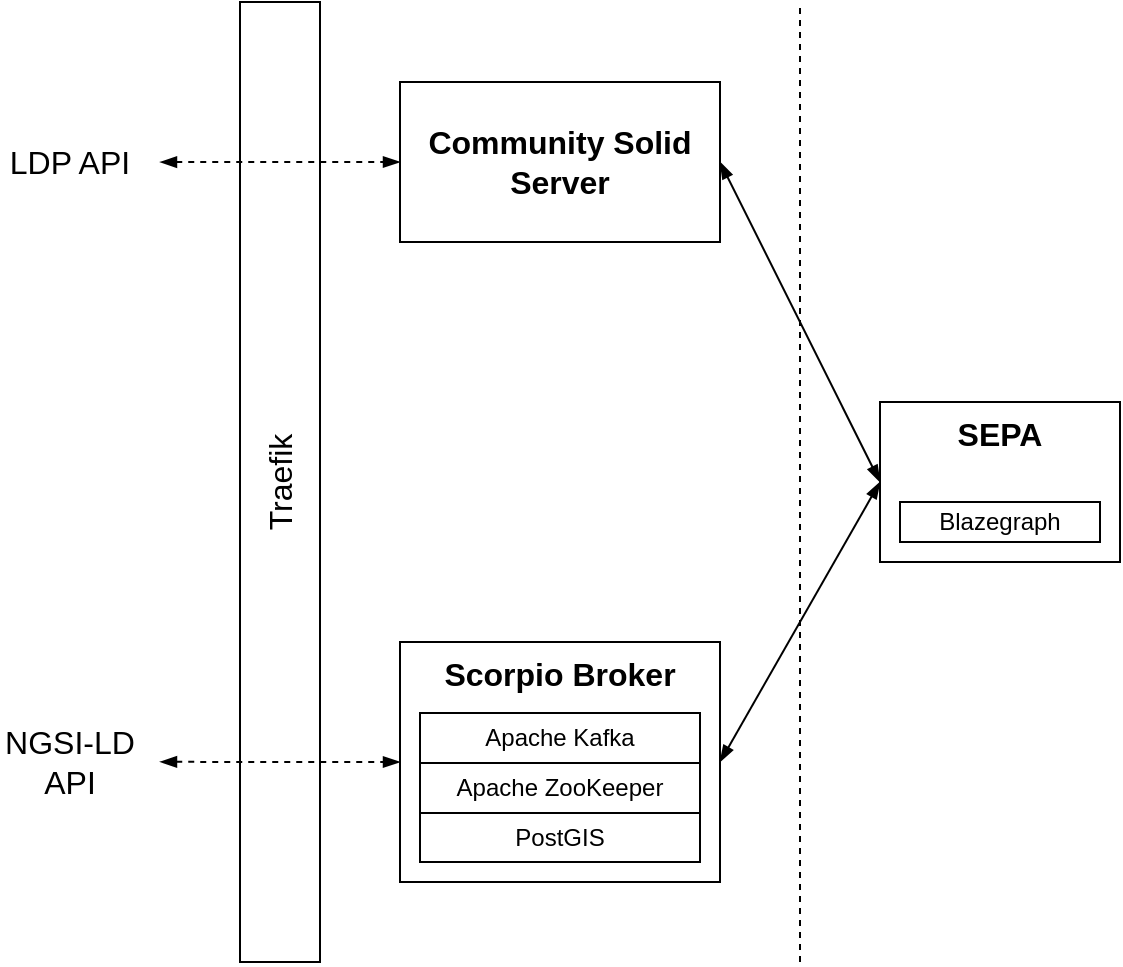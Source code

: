 <mxfile version="14.9.1" type="device"><diagram id="jAooLNjhnVUWp7m_9pAo" name="Page-1"><mxGraphModel dx="92" dy="63" grid="1" gridSize="10" guides="1" tooltips="1" connect="1" arrows="1" fold="1" page="1" pageScale="1" pageWidth="850" pageHeight="1100" math="0" shadow="0"><root><mxCell id="0"/><mxCell id="1" parent="0"/><mxCell id="ChHZRpt-mxXsAyrV_uI0-4" value="SEPA" style="rounded=0;whiteSpace=wrap;html=1;fontSize=16;fontStyle=1;verticalAlign=top;" parent="1" vertex="1"><mxGeometry x="440" y="240" width="120" height="80" as="geometry"/></mxCell><mxCell id="ChHZRpt-mxXsAyrV_uI0-9" style="edgeStyle=none;rounded=0;orthogonalLoop=1;jettySize=auto;html=1;entryX=0;entryY=0.5;entryDx=0;entryDy=0;endArrow=blockThin;endFill=1;startArrow=blockThin;startFill=1;exitX=1;exitY=0.5;exitDx=0;exitDy=0;" parent="1" source="ChHZRpt-mxXsAyrV_uI0-5" target="ChHZRpt-mxXsAyrV_uI0-4" edge="1"><mxGeometry relative="1" as="geometry"/></mxCell><mxCell id="ChHZRpt-mxXsAyrV_uI0-5" value="Community Solid Server" style="rounded=0;whiteSpace=wrap;html=1;fontSize=16;fontStyle=1" parent="1" vertex="1"><mxGeometry x="200" y="80" width="160" height="80" as="geometry"/></mxCell><mxCell id="ChHZRpt-mxXsAyrV_uI0-11" style="edgeStyle=none;rounded=0;orthogonalLoop=1;jettySize=auto;html=1;entryX=0;entryY=0.5;entryDx=0;entryDy=0;startArrow=blockThin;startFill=1;endArrow=blockThin;endFill=1;exitX=1;exitY=0.5;exitDx=0;exitDy=0;" parent="1" source="ChHZRpt-mxXsAyrV_uI0-6" target="ChHZRpt-mxXsAyrV_uI0-4" edge="1"><mxGeometry relative="1" as="geometry"/></mxCell><mxCell id="ChHZRpt-mxXsAyrV_uI0-6" value="Scorpio Broker" style="rounded=0;whiteSpace=wrap;html=1;fontSize=16;verticalAlign=top;fontStyle=1" parent="1" vertex="1"><mxGeometry x="200" y="360" width="160" height="120" as="geometry"/></mxCell><mxCell id="ChHZRpt-mxXsAyrV_uI0-7" value="" style="endArrow=none;html=1;dashed=1;" parent="1" edge="1"><mxGeometry width="50" height="50" relative="1" as="geometry"><mxPoint x="400" y="520" as="sourcePoint"/><mxPoint x="400" y="40" as="targetPoint"/></mxGeometry></mxCell><mxCell id="ChHZRpt-mxXsAyrV_uI0-16" value="LDP API" style="text;html=1;strokeColor=none;fillColor=none;align=center;verticalAlign=middle;whiteSpace=wrap;rounded=0;fontSize=16;" parent="1" vertex="1"><mxGeometry y="100" width="70" height="40" as="geometry"/></mxCell><mxCell id="ChHZRpt-mxXsAyrV_uI0-17" value="NGSI-LD&lt;br&gt;API" style="text;html=1;strokeColor=none;fillColor=none;align=center;verticalAlign=middle;whiteSpace=wrap;rounded=0;fontSize=16;" parent="1" vertex="1"><mxGeometry y="400" width="70" height="40" as="geometry"/></mxCell><mxCell id="ChHZRpt-mxXsAyrV_uI0-20" value="Traefik" style="rounded=0;whiteSpace=wrap;html=1;horizontal=0;fontSize=16;" parent="1" vertex="1"><mxGeometry x="120" y="40" width="40" height="480" as="geometry"/></mxCell><mxCell id="ChHZRpt-mxXsAyrV_uI0-24" style="edgeStyle=none;rounded=0;orthogonalLoop=1;jettySize=auto;html=1;startArrow=blockThin;startFill=1;endArrow=blockThin;endFill=1;entryX=0;entryY=0.5;entryDx=0;entryDy=0;dashed=1;" parent="1" target="ChHZRpt-mxXsAyrV_uI0-6" edge="1"><mxGeometry relative="1" as="geometry"><mxPoint x="80" y="419.923" as="sourcePoint"/><mxPoint x="120" y="419.76" as="targetPoint"/></mxGeometry></mxCell><mxCell id="ChHZRpt-mxXsAyrV_uI0-27" value="Apache Kafka" style="rounded=0;whiteSpace=wrap;html=1;fontSize=12;verticalAlign=middle;" parent="1" vertex="1"><mxGeometry x="210" y="395.5" width="140" height="25" as="geometry"/></mxCell><mxCell id="ChHZRpt-mxXsAyrV_uI0-29" value="PostGIS" style="whiteSpace=wrap;html=1;fontSize=12;verticalAlign=middle;" parent="1" vertex="1"><mxGeometry x="210" y="445.5" width="140" height="24.5" as="geometry"/></mxCell><mxCell id="ChHZRpt-mxXsAyrV_uI0-30" value="Apache ZooKeeper" style="rounded=0;whiteSpace=wrap;html=1;fontSize=12;verticalAlign=middle;" parent="1" vertex="1"><mxGeometry x="210" y="420.5" width="140" height="25" as="geometry"/></mxCell><mxCell id="ChHZRpt-mxXsAyrV_uI0-31" style="edgeStyle=none;rounded=0;orthogonalLoop=1;jettySize=auto;html=1;startArrow=blockThin;startFill=1;endArrow=blockThin;endFill=1;entryX=0;entryY=0.5;entryDx=0;entryDy=0;dashed=1;" parent="1" target="ChHZRpt-mxXsAyrV_uI0-5" edge="1"><mxGeometry relative="1" as="geometry"><mxPoint x="80.0" y="120.043" as="sourcePoint"/><mxPoint x="120" y="119.88" as="targetPoint"/></mxGeometry></mxCell><mxCell id="ChHZRpt-mxXsAyrV_uI0-32" value="Blazegraph" style="rounded=0;whiteSpace=wrap;html=1;fontSize=12;verticalAlign=middle;" parent="1" vertex="1"><mxGeometry x="450" y="290" width="100" height="20" as="geometry"/></mxCell></root></mxGraphModel></diagram></mxfile>